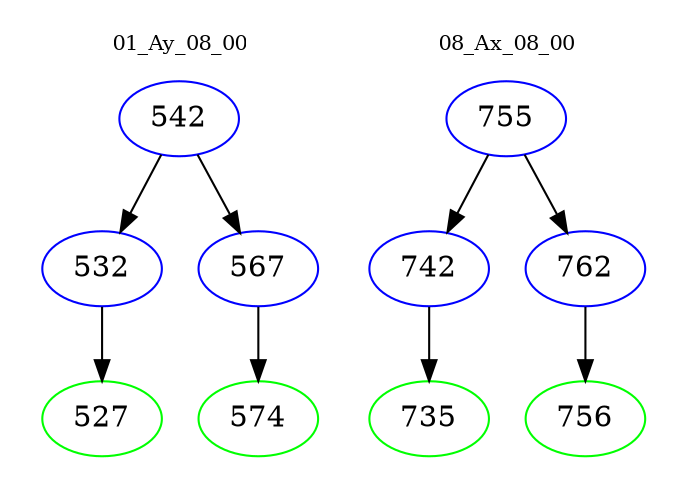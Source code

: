 digraph{
subgraph cluster_0 {
color = white
label = "01_Ay_08_00";
fontsize=10;
T0_542 [label="542", color="blue"]
T0_542 -> T0_532 [color="black"]
T0_532 [label="532", color="blue"]
T0_532 -> T0_527 [color="black"]
T0_527 [label="527", color="green"]
T0_542 -> T0_567 [color="black"]
T0_567 [label="567", color="blue"]
T0_567 -> T0_574 [color="black"]
T0_574 [label="574", color="green"]
}
subgraph cluster_1 {
color = white
label = "08_Ax_08_00";
fontsize=10;
T1_755 [label="755", color="blue"]
T1_755 -> T1_742 [color="black"]
T1_742 [label="742", color="blue"]
T1_742 -> T1_735 [color="black"]
T1_735 [label="735", color="green"]
T1_755 -> T1_762 [color="black"]
T1_762 [label="762", color="blue"]
T1_762 -> T1_756 [color="black"]
T1_756 [label="756", color="green"]
}
}

